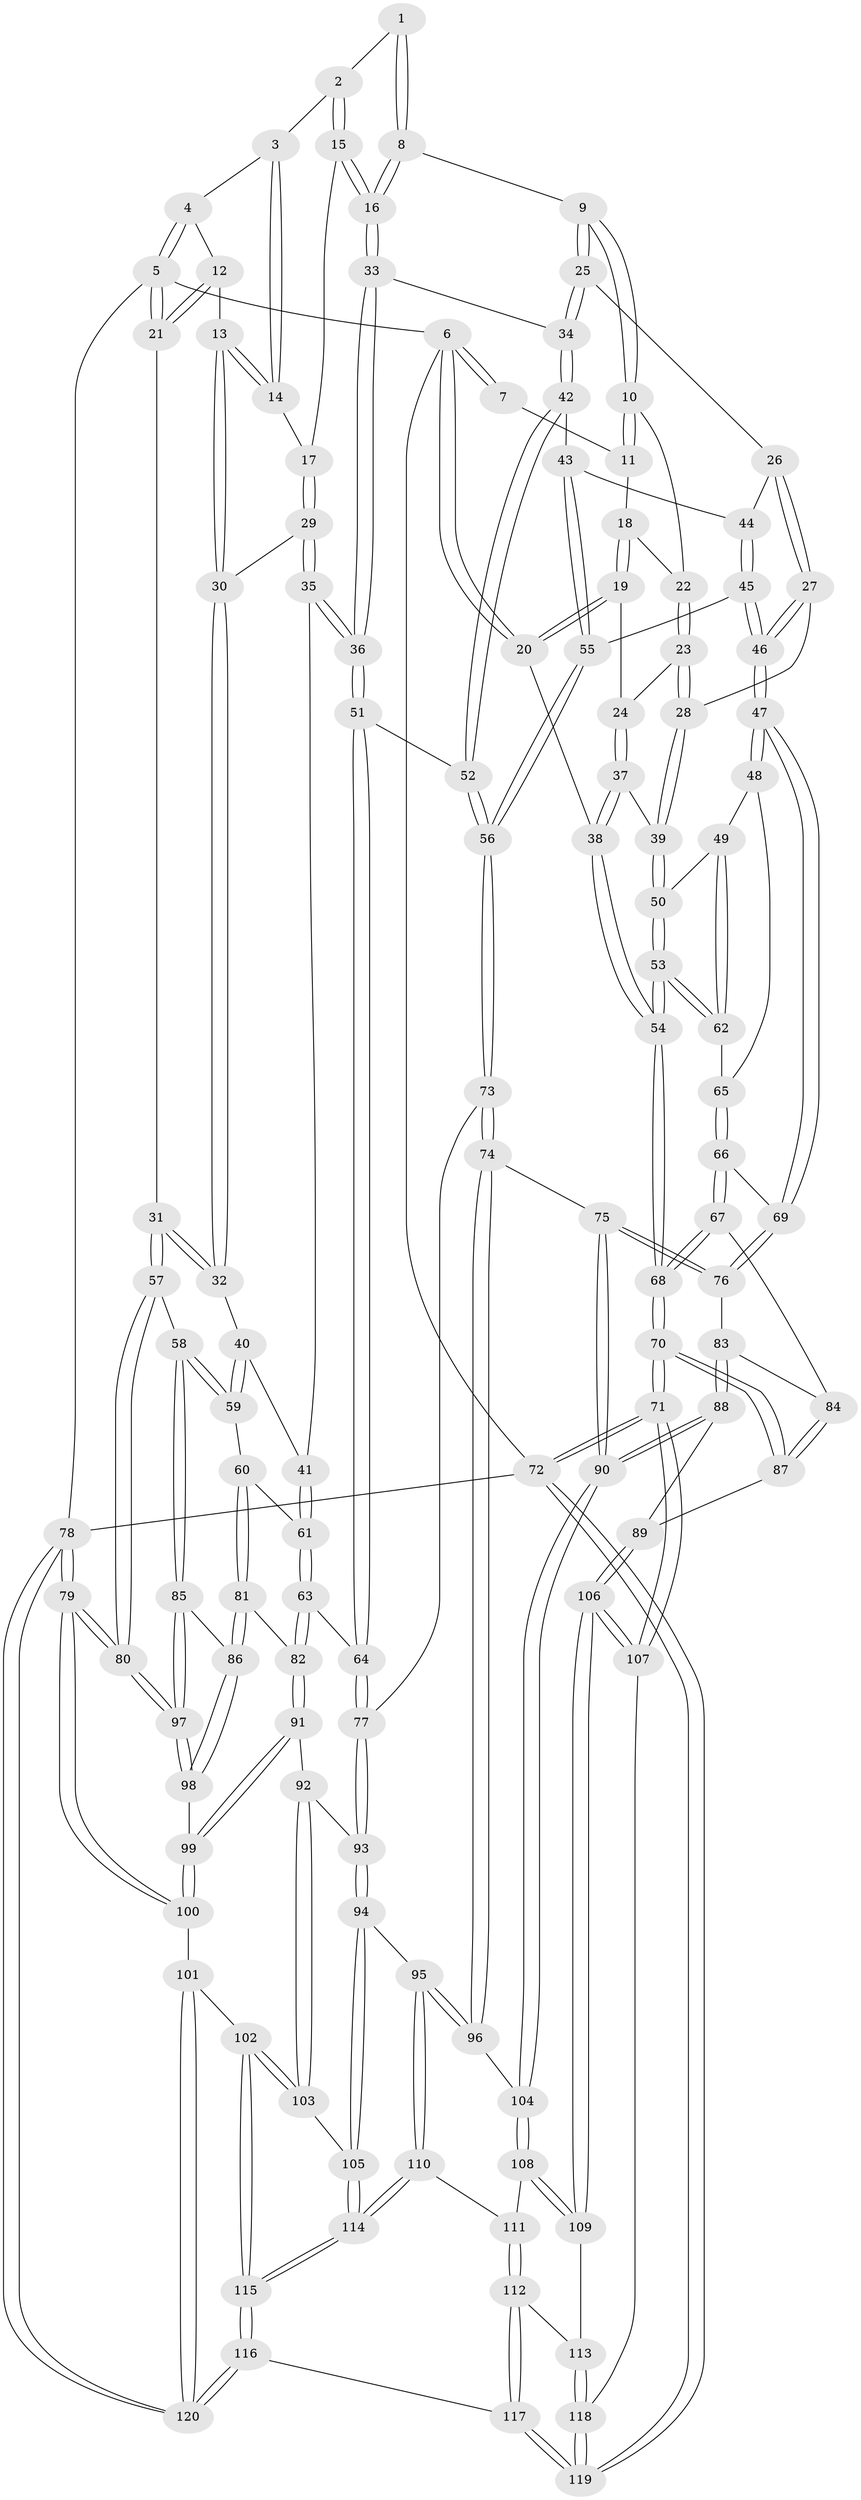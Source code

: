 // Generated by graph-tools (version 1.1) at 2025/27/03/09/25 03:27:08]
// undirected, 120 vertices, 297 edges
graph export_dot {
graph [start="1"]
  node [color=gray90,style=filled];
  1 [pos="+0.4797937546058761+0"];
  2 [pos="+0.6773852033221971+0"];
  3 [pos="+0.702715800990624+0"];
  4 [pos="+0.732919246043698+0"];
  5 [pos="+1+0"];
  6 [pos="+0+0"];
  7 [pos="+0.18729233520515873+0"];
  8 [pos="+0.4320082429320158+0.09488880915390299"];
  9 [pos="+0.311505598312407+0.12197116748750043"];
  10 [pos="+0.26157663614517246+0.0634177866253116"];
  11 [pos="+0.2006459153744468+0"];
  12 [pos="+0.9368636169559473+0.101760910837168"];
  13 [pos="+0.9144007735117653+0.13316542769642556"];
  14 [pos="+0.7674454412777499+0.0002641457964815964"];
  15 [pos="+0.5911810409479776+0.12095362161879375"];
  16 [pos="+0.5637306323329391+0.189074768845278"];
  17 [pos="+0.7801020543498758+0.13289749412263616"];
  18 [pos="+0.09258395959487611+0.1197013834071914"];
  19 [pos="+0.04113751354432182+0.17476192716987038"];
  20 [pos="+0+0.07732825480761422"];
  21 [pos="+1+0"];
  22 [pos="+0.18299829703298723+0.15312141642749033"];
  23 [pos="+0.15692142452909902+0.2246735819587658"];
  24 [pos="+0.04539508090898074+0.17931498885619704"];
  25 [pos="+0.3146704334401119+0.1494913522261836"];
  26 [pos="+0.28102576555671993+0.2342464868327533"];
  27 [pos="+0.201293975962246+0.268107497023501"];
  28 [pos="+0.1783665901053538+0.2612744933595409"];
  29 [pos="+0.8009517072056003+0.19500114793881132"];
  30 [pos="+0.8965270693136284+0.1831584050384507"];
  31 [pos="+1+0.3171613684371981"];
  32 [pos="+1+0.28783756688712014"];
  33 [pos="+0.5664734074539829+0.2353433310056352"];
  34 [pos="+0.49067721058238367+0.27487881924359864"];
  35 [pos="+0.713289844616123+0.30034624769064366"];
  36 [pos="+0.6768782288132437+0.307775035369031"];
  37 [pos="+0.05629624994596699+0.30284843822438057"];
  38 [pos="+0+0.21329239952338053"];
  39 [pos="+0.08430837534092925+0.3461760400210001"];
  40 [pos="+0.8939487828726231+0.3564453673126412"];
  41 [pos="+0.801272597341526+0.3515880678891386"];
  42 [pos="+0.46969615203979387+0.29842076222533964"];
  43 [pos="+0.41370572281796125+0.33279804315081934"];
  44 [pos="+0.28675022802735567+0.24103380806157942"];
  45 [pos="+0.3005466627385141+0.446909710855015"];
  46 [pos="+0.26422857899132807+0.45334723230957513"];
  47 [pos="+0.24170661347781286+0.4678320736350658"];
  48 [pos="+0.15041793437828024+0.417422887630997"];
  49 [pos="+0.09230919390506571+0.3712839266716843"];
  50 [pos="+0.08328387870129784+0.3518417081798646"];
  51 [pos="+0.6464520538070018+0.4651166717787152"];
  52 [pos="+0.5268782559206223+0.47844145046834474"];
  53 [pos="+0+0.42216423331757236"];
  54 [pos="+0+0.4221935121558075"];
  55 [pos="+0.335983790951682+0.44527608585299655"];
  56 [pos="+0.4354752866811865+0.5390012014759107"];
  57 [pos="+1+0.4940434332267416"];
  58 [pos="+0.9442136849850191+0.528312576142688"];
  59 [pos="+0.9227295031367647+0.5192484242011742"];
  60 [pos="+0.8976481108775707+0.5207146092543503"];
  61 [pos="+0.8235650787116691+0.5034711900638763"];
  62 [pos="+0.032087641218926134+0.4748200968690219"];
  63 [pos="+0.6938855561028253+0.5549798247363178"];
  64 [pos="+0.6867675463478277+0.5462595719362139"];
  65 [pos="+0.051768978570186204+0.49753546697958495"];
  66 [pos="+0.07768047646831727+0.544932250248891"];
  67 [pos="+0.0702924735538714+0.5666267132662708"];
  68 [pos="+0+0.5623170137526176"];
  69 [pos="+0.23866240443040498+0.473892523718507"];
  70 [pos="+0+0.796546393985543"];
  71 [pos="+0+0.8810575952935942"];
  72 [pos="+0+1"];
  73 [pos="+0.44454678464979386+0.6078832500673806"];
  74 [pos="+0.3958487100614607+0.6425195502885289"];
  75 [pos="+0.23737571091536455+0.670872911753966"];
  76 [pos="+0.23563863286851652+0.5594644723872976"];
  77 [pos="+0.44750509260446325+0.609969050072532"];
  78 [pos="+1+1"];
  79 [pos="+1+1"];
  80 [pos="+1+0.9620112976594899"];
  81 [pos="+0.8059284758258743+0.6598956890768316"];
  82 [pos="+0.700852762312946+0.6287623809728023"];
  83 [pos="+0.08399454709293205+0.5960359689204651"];
  84 [pos="+0.0742662764980508+0.5864544924116084"];
  85 [pos="+0.9159680147819478+0.6834277057645304"];
  86 [pos="+0.8452873566873678+0.6893020372515245"];
  87 [pos="+0+0.686102517151375"];
  88 [pos="+0.16649825860981754+0.689000980159901"];
  89 [pos="+0.12997727077525253+0.7135025788957979"];
  90 [pos="+0.2251947625314256+0.6879482576485296"];
  91 [pos="+0.690013889695878+0.6464380732318254"];
  92 [pos="+0.6424758704761406+0.6667966908378261"];
  93 [pos="+0.5215888441549685+0.6941425041910325"];
  94 [pos="+0.5117847921633014+0.7848622607958473"];
  95 [pos="+0.39476769976504866+0.7854916910322808"];
  96 [pos="+0.38561120670004084+0.7539112125307058"];
  97 [pos="+1+0.8808023593413917"];
  98 [pos="+0.8132160932670204+0.814427941824685"];
  99 [pos="+0.7277007404752032+0.8571923149012525"];
  100 [pos="+0.7235860671596972+0.8641409637808194"];
  101 [pos="+0.7217741609329683+0.865251007602545"];
  102 [pos="+0.6851734297662796+0.8738522065805958"];
  103 [pos="+0.6048378535405703+0.8189387485151718"];
  104 [pos="+0.23368083588826702+0.7117509330650522"];
  105 [pos="+0.5120217114439005+0.7853408537440062"];
  106 [pos="+0.05895584406128147+0.8475890911861308"];
  107 [pos="+0.03214005543840977+0.866493477126464"];
  108 [pos="+0.24316146189079674+0.7615146817195277"];
  109 [pos="+0.18432444899714295+0.842042500051874"];
  110 [pos="+0.3549722876368701+0.8314073643049684"];
  111 [pos="+0.29266690091484115+0.8116001568690889"];
  112 [pos="+0.2463606338140975+0.9238770277977895"];
  113 [pos="+0.2010476336029142+0.8789882875851041"];
  114 [pos="+0.43845904633777744+1"];
  115 [pos="+0.44007955115579644+1"];
  116 [pos="+0.43018218272622977+1"];
  117 [pos="+0.32616057848210855+1"];
  118 [pos="+0.11478464627240344+0.9483868672626287"];
  119 [pos="+0.2782085783255498+1"];
  120 [pos="+0.7717559449366999+1"];
  1 -- 2;
  1 -- 8;
  1 -- 8;
  2 -- 3;
  2 -- 15;
  2 -- 15;
  3 -- 4;
  3 -- 14;
  3 -- 14;
  4 -- 5;
  4 -- 5;
  4 -- 12;
  5 -- 6;
  5 -- 21;
  5 -- 21;
  5 -- 78;
  6 -- 7;
  6 -- 7;
  6 -- 20;
  6 -- 20;
  6 -- 72;
  7 -- 11;
  8 -- 9;
  8 -- 16;
  8 -- 16;
  9 -- 10;
  9 -- 10;
  9 -- 25;
  9 -- 25;
  10 -- 11;
  10 -- 11;
  10 -- 22;
  11 -- 18;
  12 -- 13;
  12 -- 21;
  12 -- 21;
  13 -- 14;
  13 -- 14;
  13 -- 30;
  13 -- 30;
  14 -- 17;
  15 -- 16;
  15 -- 16;
  15 -- 17;
  16 -- 33;
  16 -- 33;
  17 -- 29;
  17 -- 29;
  18 -- 19;
  18 -- 19;
  18 -- 22;
  19 -- 20;
  19 -- 20;
  19 -- 24;
  20 -- 38;
  21 -- 31;
  22 -- 23;
  22 -- 23;
  23 -- 24;
  23 -- 28;
  23 -- 28;
  24 -- 37;
  24 -- 37;
  25 -- 26;
  25 -- 34;
  25 -- 34;
  26 -- 27;
  26 -- 27;
  26 -- 44;
  27 -- 28;
  27 -- 46;
  27 -- 46;
  28 -- 39;
  28 -- 39;
  29 -- 30;
  29 -- 35;
  29 -- 35;
  30 -- 32;
  30 -- 32;
  31 -- 32;
  31 -- 32;
  31 -- 57;
  31 -- 57;
  32 -- 40;
  33 -- 34;
  33 -- 36;
  33 -- 36;
  34 -- 42;
  34 -- 42;
  35 -- 36;
  35 -- 36;
  35 -- 41;
  36 -- 51;
  36 -- 51;
  37 -- 38;
  37 -- 38;
  37 -- 39;
  38 -- 54;
  38 -- 54;
  39 -- 50;
  39 -- 50;
  40 -- 41;
  40 -- 59;
  40 -- 59;
  41 -- 61;
  41 -- 61;
  42 -- 43;
  42 -- 52;
  42 -- 52;
  43 -- 44;
  43 -- 55;
  43 -- 55;
  44 -- 45;
  44 -- 45;
  45 -- 46;
  45 -- 46;
  45 -- 55;
  46 -- 47;
  46 -- 47;
  47 -- 48;
  47 -- 48;
  47 -- 69;
  47 -- 69;
  48 -- 49;
  48 -- 65;
  49 -- 50;
  49 -- 62;
  49 -- 62;
  50 -- 53;
  50 -- 53;
  51 -- 52;
  51 -- 64;
  51 -- 64;
  52 -- 56;
  52 -- 56;
  53 -- 54;
  53 -- 54;
  53 -- 62;
  53 -- 62;
  54 -- 68;
  54 -- 68;
  55 -- 56;
  55 -- 56;
  56 -- 73;
  56 -- 73;
  57 -- 58;
  57 -- 80;
  57 -- 80;
  58 -- 59;
  58 -- 59;
  58 -- 85;
  58 -- 85;
  59 -- 60;
  60 -- 61;
  60 -- 81;
  60 -- 81;
  61 -- 63;
  61 -- 63;
  62 -- 65;
  63 -- 64;
  63 -- 82;
  63 -- 82;
  64 -- 77;
  64 -- 77;
  65 -- 66;
  65 -- 66;
  66 -- 67;
  66 -- 67;
  66 -- 69;
  67 -- 68;
  67 -- 68;
  67 -- 84;
  68 -- 70;
  68 -- 70;
  69 -- 76;
  69 -- 76;
  70 -- 71;
  70 -- 71;
  70 -- 87;
  70 -- 87;
  71 -- 72;
  71 -- 72;
  71 -- 107;
  71 -- 107;
  72 -- 119;
  72 -- 119;
  72 -- 78;
  73 -- 74;
  73 -- 74;
  73 -- 77;
  74 -- 75;
  74 -- 96;
  74 -- 96;
  75 -- 76;
  75 -- 76;
  75 -- 90;
  75 -- 90;
  76 -- 83;
  77 -- 93;
  77 -- 93;
  78 -- 79;
  78 -- 79;
  78 -- 120;
  78 -- 120;
  79 -- 80;
  79 -- 80;
  79 -- 100;
  79 -- 100;
  80 -- 97;
  80 -- 97;
  81 -- 82;
  81 -- 86;
  81 -- 86;
  82 -- 91;
  82 -- 91;
  83 -- 84;
  83 -- 88;
  83 -- 88;
  84 -- 87;
  84 -- 87;
  85 -- 86;
  85 -- 97;
  85 -- 97;
  86 -- 98;
  86 -- 98;
  87 -- 89;
  88 -- 89;
  88 -- 90;
  88 -- 90;
  89 -- 106;
  89 -- 106;
  90 -- 104;
  90 -- 104;
  91 -- 92;
  91 -- 99;
  91 -- 99;
  92 -- 93;
  92 -- 103;
  92 -- 103;
  93 -- 94;
  93 -- 94;
  94 -- 95;
  94 -- 105;
  94 -- 105;
  95 -- 96;
  95 -- 96;
  95 -- 110;
  95 -- 110;
  96 -- 104;
  97 -- 98;
  97 -- 98;
  98 -- 99;
  99 -- 100;
  99 -- 100;
  100 -- 101;
  101 -- 102;
  101 -- 120;
  101 -- 120;
  102 -- 103;
  102 -- 103;
  102 -- 115;
  102 -- 115;
  103 -- 105;
  104 -- 108;
  104 -- 108;
  105 -- 114;
  105 -- 114;
  106 -- 107;
  106 -- 107;
  106 -- 109;
  106 -- 109;
  107 -- 118;
  108 -- 109;
  108 -- 109;
  108 -- 111;
  109 -- 113;
  110 -- 111;
  110 -- 114;
  110 -- 114;
  111 -- 112;
  111 -- 112;
  112 -- 113;
  112 -- 117;
  112 -- 117;
  113 -- 118;
  113 -- 118;
  114 -- 115;
  114 -- 115;
  115 -- 116;
  115 -- 116;
  116 -- 117;
  116 -- 120;
  116 -- 120;
  117 -- 119;
  117 -- 119;
  118 -- 119;
  118 -- 119;
}
